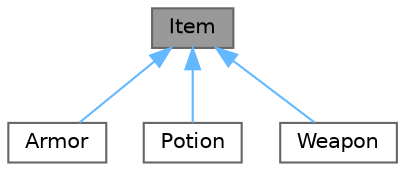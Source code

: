 digraph "Item"
{
 // LATEX_PDF_SIZE
  bgcolor="transparent";
  edge [fontname=Helvetica,fontsize=10,labelfontname=Helvetica,labelfontsize=10];
  node [fontname=Helvetica,fontsize=10,shape=box,height=0.2,width=0.4];
  Node1 [id="Node000001",label="Item",height=0.2,width=0.4,color="gray40", fillcolor="grey60", style="filled", fontcolor="black",tooltip="Abstract base class for all items in the game."];
  Node1 -> Node2 [id="edge1_Node000001_Node000002",dir="back",color="steelblue1",style="solid",tooltip=" "];
  Node2 [id="Node000002",label="Armor",height=0.2,width=0.4,color="gray40", fillcolor="white", style="filled",URL="$classArmor.html",tooltip="Armor item that provides defense in combat."];
  Node1 -> Node3 [id="edge2_Node000001_Node000003",dir="back",color="steelblue1",style="solid",tooltip=" "];
  Node3 [id="Node000003",label="Potion",height=0.2,width=0.4,color="gray40", fillcolor="white", style="filled",URL="$classPotion.html",tooltip="Consumable potion item with various effects."];
  Node1 -> Node4 [id="edge3_Node000001_Node000004",dir="back",color="steelblue1",style="solid",tooltip=" "];
  Node4 [id="Node000004",label="Weapon",height=0.2,width=0.4,color="gray40", fillcolor="white", style="filled",URL="$classWeapon.html",tooltip="Weapon item that can be equipped and used in combat."];
}
